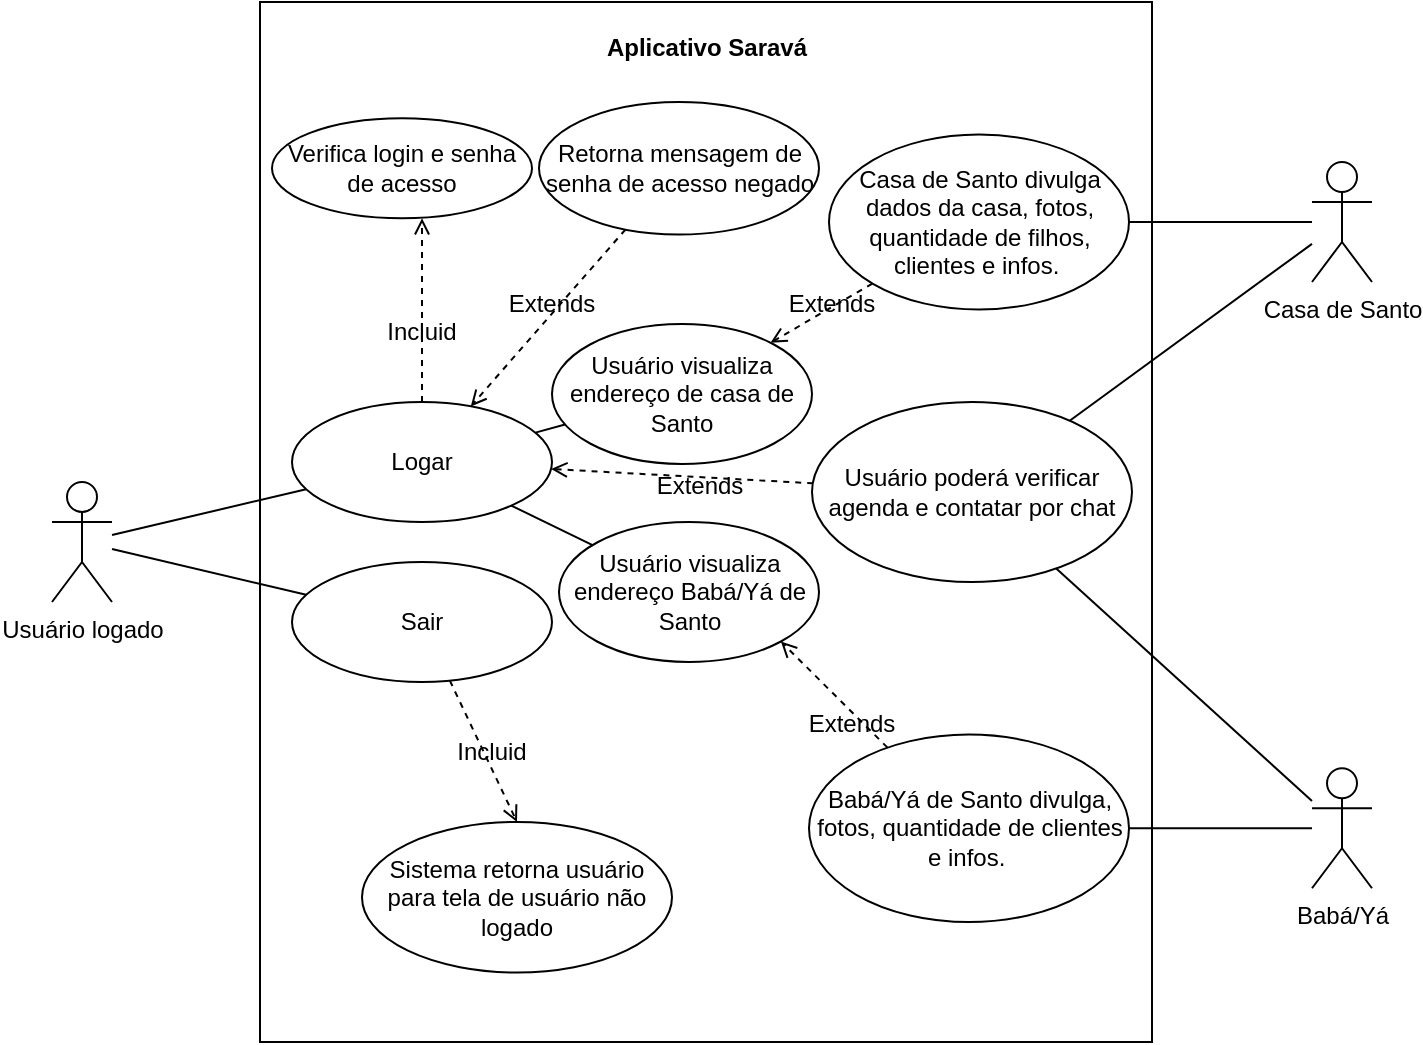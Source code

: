 <mxfile version="21.2.3" type="github">
  <diagram name="Página-1" id="rXwDOwcGyp0zqyhnL_8g">
    <mxGraphModel dx="1050" dy="581" grid="1" gridSize="10" guides="1" tooltips="1" connect="1" arrows="1" fold="1" page="1" pageScale="1" pageWidth="827" pageHeight="1169" math="0" shadow="0">
      <root>
        <mxCell id="0" />
        <mxCell id="1" parent="0" />
        <mxCell id="qewj0Nf-r2VsbsXrX6gr-1" value="" style="rounded=0;whiteSpace=wrap;html=1;" vertex="1" parent="1">
          <mxGeometry x="194" y="40" width="446" height="520" as="geometry" />
        </mxCell>
        <mxCell id="qewj0Nf-r2VsbsXrX6gr-2" style="rounded=0;orthogonalLoop=1;jettySize=auto;html=1;endArrow=none;endFill=0;" edge="1" parent="1" source="qewj0Nf-r2VsbsXrX6gr-5" target="qewj0Nf-r2VsbsXrX6gr-10">
          <mxGeometry relative="1" as="geometry" />
        </mxCell>
        <mxCell id="qewj0Nf-r2VsbsXrX6gr-21" style="rounded=0;orthogonalLoop=1;jettySize=auto;html=1;endArrow=none;endFill=0;" edge="1" parent="1" source="qewj0Nf-r2VsbsXrX6gr-5" target="qewj0Nf-r2VsbsXrX6gr-20">
          <mxGeometry relative="1" as="geometry" />
        </mxCell>
        <mxCell id="qewj0Nf-r2VsbsXrX6gr-5" value="Usuário logado" style="shape=umlActor;verticalLabelPosition=bottom;verticalAlign=top;html=1;" vertex="1" parent="1">
          <mxGeometry x="90" y="280" width="30" height="60" as="geometry" />
        </mxCell>
        <mxCell id="qewj0Nf-r2VsbsXrX6gr-6" style="rounded=0;orthogonalLoop=1;jettySize=auto;html=1;endArrow=none;endFill=0;" edge="1" parent="1" source="qewj0Nf-r2VsbsXrX6gr-7" target="qewj0Nf-r2VsbsXrX6gr-14">
          <mxGeometry relative="1" as="geometry" />
        </mxCell>
        <mxCell id="qewj0Nf-r2VsbsXrX6gr-41" style="rounded=0;orthogonalLoop=1;jettySize=auto;html=1;endArrow=none;endFill=0;" edge="1" parent="1" source="qewj0Nf-r2VsbsXrX6gr-7" target="qewj0Nf-r2VsbsXrX6gr-39">
          <mxGeometry relative="1" as="geometry" />
        </mxCell>
        <mxCell id="qewj0Nf-r2VsbsXrX6gr-7" value="Casa de Santo" style="shape=umlActor;verticalLabelPosition=bottom;verticalAlign=top;html=1;" vertex="1" parent="1">
          <mxGeometry x="720" y="120" width="30" height="60" as="geometry" />
        </mxCell>
        <mxCell id="qewj0Nf-r2VsbsXrX6gr-8" style="rounded=0;orthogonalLoop=1;jettySize=auto;html=1;endArrow=none;endFill=0;" edge="1" parent="1" source="qewj0Nf-r2VsbsXrX6gr-9" target="qewj0Nf-r2VsbsXrX6gr-17">
          <mxGeometry relative="1" as="geometry" />
        </mxCell>
        <mxCell id="qewj0Nf-r2VsbsXrX6gr-42" style="rounded=0;orthogonalLoop=1;jettySize=auto;html=1;endArrow=none;endFill=0;" edge="1" parent="1" source="qewj0Nf-r2VsbsXrX6gr-9" target="qewj0Nf-r2VsbsXrX6gr-39">
          <mxGeometry relative="1" as="geometry" />
        </mxCell>
        <mxCell id="qewj0Nf-r2VsbsXrX6gr-9" value="Babá/Yá" style="shape=umlActor;verticalLabelPosition=bottom;verticalAlign=top;html=1;" vertex="1" parent="1">
          <mxGeometry x="720" y="423.13" width="30" height="60" as="geometry" />
        </mxCell>
        <mxCell id="qewj0Nf-r2VsbsXrX6gr-22" style="rounded=0;orthogonalLoop=1;jettySize=auto;html=1;endArrow=none;endFill=0;" edge="1" parent="1" source="qewj0Nf-r2VsbsXrX6gr-10" target="qewj0Nf-r2VsbsXrX6gr-11">
          <mxGeometry relative="1" as="geometry" />
        </mxCell>
        <mxCell id="qewj0Nf-r2VsbsXrX6gr-26" style="edgeStyle=orthogonalEdgeStyle;rounded=0;orthogonalLoop=1;jettySize=auto;html=1;entryX=0.577;entryY=1;entryDx=0;entryDy=0;entryPerimeter=0;endArrow=open;endFill=0;dashed=1;" edge="1" parent="1" source="qewj0Nf-r2VsbsXrX6gr-10" target="qewj0Nf-r2VsbsXrX6gr-23">
          <mxGeometry relative="1" as="geometry" />
        </mxCell>
        <mxCell id="qewj0Nf-r2VsbsXrX6gr-31" style="rounded=0;orthogonalLoop=1;jettySize=auto;html=1;endArrow=none;endFill=0;" edge="1" parent="1" source="qewj0Nf-r2VsbsXrX6gr-10" target="qewj0Nf-r2VsbsXrX6gr-12">
          <mxGeometry relative="1" as="geometry" />
        </mxCell>
        <mxCell id="qewj0Nf-r2VsbsXrX6gr-40" style="rounded=0;orthogonalLoop=1;jettySize=auto;html=1;endArrow=none;endFill=0;dashed=1;startArrow=open;startFill=0;" edge="1" parent="1" source="qewj0Nf-r2VsbsXrX6gr-10" target="qewj0Nf-r2VsbsXrX6gr-39">
          <mxGeometry relative="1" as="geometry" />
        </mxCell>
        <mxCell id="qewj0Nf-r2VsbsXrX6gr-10" value="Logar" style="ellipse;whiteSpace=wrap;html=1;" vertex="1" parent="1">
          <mxGeometry x="210" y="240" width="130" height="60" as="geometry" />
        </mxCell>
        <mxCell id="qewj0Nf-r2VsbsXrX6gr-11" value="Usuário visualiza endereço de casa de Santo" style="ellipse;whiteSpace=wrap;html=1;" vertex="1" parent="1">
          <mxGeometry x="340" y="201" width="130" height="70" as="geometry" />
        </mxCell>
        <mxCell id="qewj0Nf-r2VsbsXrX6gr-12" value="Usuário visualiza endereço Babá/Yá de Santo" style="ellipse;whiteSpace=wrap;html=1;" vertex="1" parent="1">
          <mxGeometry x="343.5" y="300" width="130" height="70" as="geometry" />
        </mxCell>
        <mxCell id="qewj0Nf-r2VsbsXrX6gr-13" style="rounded=0;orthogonalLoop=1;jettySize=auto;html=1;endArrow=open;endFill=0;dashed=1;" edge="1" parent="1" source="qewj0Nf-r2VsbsXrX6gr-14" target="qewj0Nf-r2VsbsXrX6gr-11">
          <mxGeometry relative="1" as="geometry" />
        </mxCell>
        <mxCell id="qewj0Nf-r2VsbsXrX6gr-14" value="Casa de Santo divulga dados da casa, fotos, quantidade de filhos, clientes e infos.&amp;nbsp;" style="ellipse;whiteSpace=wrap;html=1;" vertex="1" parent="1">
          <mxGeometry x="478.5" y="106.25" width="150" height="87.5" as="geometry" />
        </mxCell>
        <mxCell id="qewj0Nf-r2VsbsXrX6gr-15" value="Extends" style="text;html=1;strokeColor=none;fillColor=none;align=center;verticalAlign=middle;whiteSpace=wrap;rounded=0;" vertex="1" parent="1">
          <mxGeometry x="450" y="180" width="60" height="21" as="geometry" />
        </mxCell>
        <mxCell id="qewj0Nf-r2VsbsXrX6gr-16" style="rounded=0;orthogonalLoop=1;jettySize=auto;html=1;entryX=1;entryY=1;entryDx=0;entryDy=0;endArrow=open;endFill=0;dashed=1;startArrow=none;startFill=0;" edge="1" parent="1" source="qewj0Nf-r2VsbsXrX6gr-17" target="qewj0Nf-r2VsbsXrX6gr-12">
          <mxGeometry relative="1" as="geometry" />
        </mxCell>
        <mxCell id="qewj0Nf-r2VsbsXrX6gr-17" value="Babá/Yá de Santo divulga, fotos, quantidade de clientes e infos.&amp;nbsp;" style="ellipse;whiteSpace=wrap;html=1;" vertex="1" parent="1">
          <mxGeometry x="468.5" y="406.26" width="160" height="93.75" as="geometry" />
        </mxCell>
        <mxCell id="qewj0Nf-r2VsbsXrX6gr-18" value="Extends" style="text;html=1;strokeColor=none;fillColor=none;align=center;verticalAlign=middle;whiteSpace=wrap;rounded=0;" vertex="1" parent="1">
          <mxGeometry x="460" y="390" width="60" height="21" as="geometry" />
        </mxCell>
        <mxCell id="qewj0Nf-r2VsbsXrX6gr-19" value="Aplicativo Saravá" style="text;align=center;fontStyle=1;verticalAlign=middle;spacingLeft=3;spacingRight=3;strokeColor=none;rotatable=0;points=[[0,0.5],[1,0.5]];portConstraint=eastwest;html=1;" vertex="1" parent="1">
          <mxGeometry x="360.5" y="50" width="113" height="26" as="geometry" />
        </mxCell>
        <mxCell id="qewj0Nf-r2VsbsXrX6gr-35" style="rounded=0;orthogonalLoop=1;jettySize=auto;html=1;dashed=1;endArrow=open;endFill=0;entryX=0.5;entryY=0;entryDx=0;entryDy=0;" edge="1" parent="1" source="qewj0Nf-r2VsbsXrX6gr-20" target="qewj0Nf-r2VsbsXrX6gr-32">
          <mxGeometry relative="1" as="geometry">
            <mxPoint x="275" y="450" as="targetPoint" />
          </mxGeometry>
        </mxCell>
        <mxCell id="qewj0Nf-r2VsbsXrX6gr-20" value="Sair" style="ellipse;whiteSpace=wrap;html=1;" vertex="1" parent="1">
          <mxGeometry x="210" y="320" width="130" height="60" as="geometry" />
        </mxCell>
        <mxCell id="qewj0Nf-r2VsbsXrX6gr-23" value="Verifica login e senha de acesso" style="ellipse;whiteSpace=wrap;html=1;" vertex="1" parent="1">
          <mxGeometry x="200" y="98.13" width="130" height="50" as="geometry" />
        </mxCell>
        <mxCell id="qewj0Nf-r2VsbsXrX6gr-29" style="rounded=0;orthogonalLoop=1;jettySize=auto;html=1;dashed=1;endArrow=open;endFill=0;" edge="1" parent="1" source="qewj0Nf-r2VsbsXrX6gr-24" target="qewj0Nf-r2VsbsXrX6gr-10">
          <mxGeometry relative="1" as="geometry" />
        </mxCell>
        <mxCell id="qewj0Nf-r2VsbsXrX6gr-24" value="Retorna mensagem de senha de acesso negado" style="ellipse;whiteSpace=wrap;html=1;" vertex="1" parent="1">
          <mxGeometry x="333.5" y="90" width="140" height="66.25" as="geometry" />
        </mxCell>
        <mxCell id="qewj0Nf-r2VsbsXrX6gr-27" value="Incluid" style="text;html=1;strokeColor=none;fillColor=none;align=center;verticalAlign=middle;whiteSpace=wrap;rounded=0;" vertex="1" parent="1">
          <mxGeometry x="245" y="190" width="60" height="30" as="geometry" />
        </mxCell>
        <mxCell id="qewj0Nf-r2VsbsXrX6gr-30" value="Extends" style="text;html=1;strokeColor=none;fillColor=none;align=center;verticalAlign=middle;whiteSpace=wrap;rounded=0;" vertex="1" parent="1">
          <mxGeometry x="310" y="180" width="60" height="21" as="geometry" />
        </mxCell>
        <mxCell id="qewj0Nf-r2VsbsXrX6gr-32" value="Sistema retorna usuário para tela de usuário não logado" style="ellipse;whiteSpace=wrap;html=1;" vertex="1" parent="1">
          <mxGeometry x="245" y="450" width="155" height="75.25" as="geometry" />
        </mxCell>
        <mxCell id="qewj0Nf-r2VsbsXrX6gr-37" value="Incluid" style="text;html=1;strokeColor=none;fillColor=none;align=center;verticalAlign=middle;whiteSpace=wrap;rounded=0;" vertex="1" parent="1">
          <mxGeometry x="280" y="400" width="60" height="30" as="geometry" />
        </mxCell>
        <mxCell id="qewj0Nf-r2VsbsXrX6gr-39" value="Usuário poderá verificar agenda e contatar por chat" style="ellipse;whiteSpace=wrap;html=1;" vertex="1" parent="1">
          <mxGeometry x="470" y="240" width="160" height="90" as="geometry" />
        </mxCell>
        <mxCell id="qewj0Nf-r2VsbsXrX6gr-43" value="Extends" style="text;html=1;strokeColor=none;fillColor=none;align=center;verticalAlign=middle;whiteSpace=wrap;rounded=0;" vertex="1" parent="1">
          <mxGeometry x="384" y="271" width="60" height="21" as="geometry" />
        </mxCell>
      </root>
    </mxGraphModel>
  </diagram>
</mxfile>
